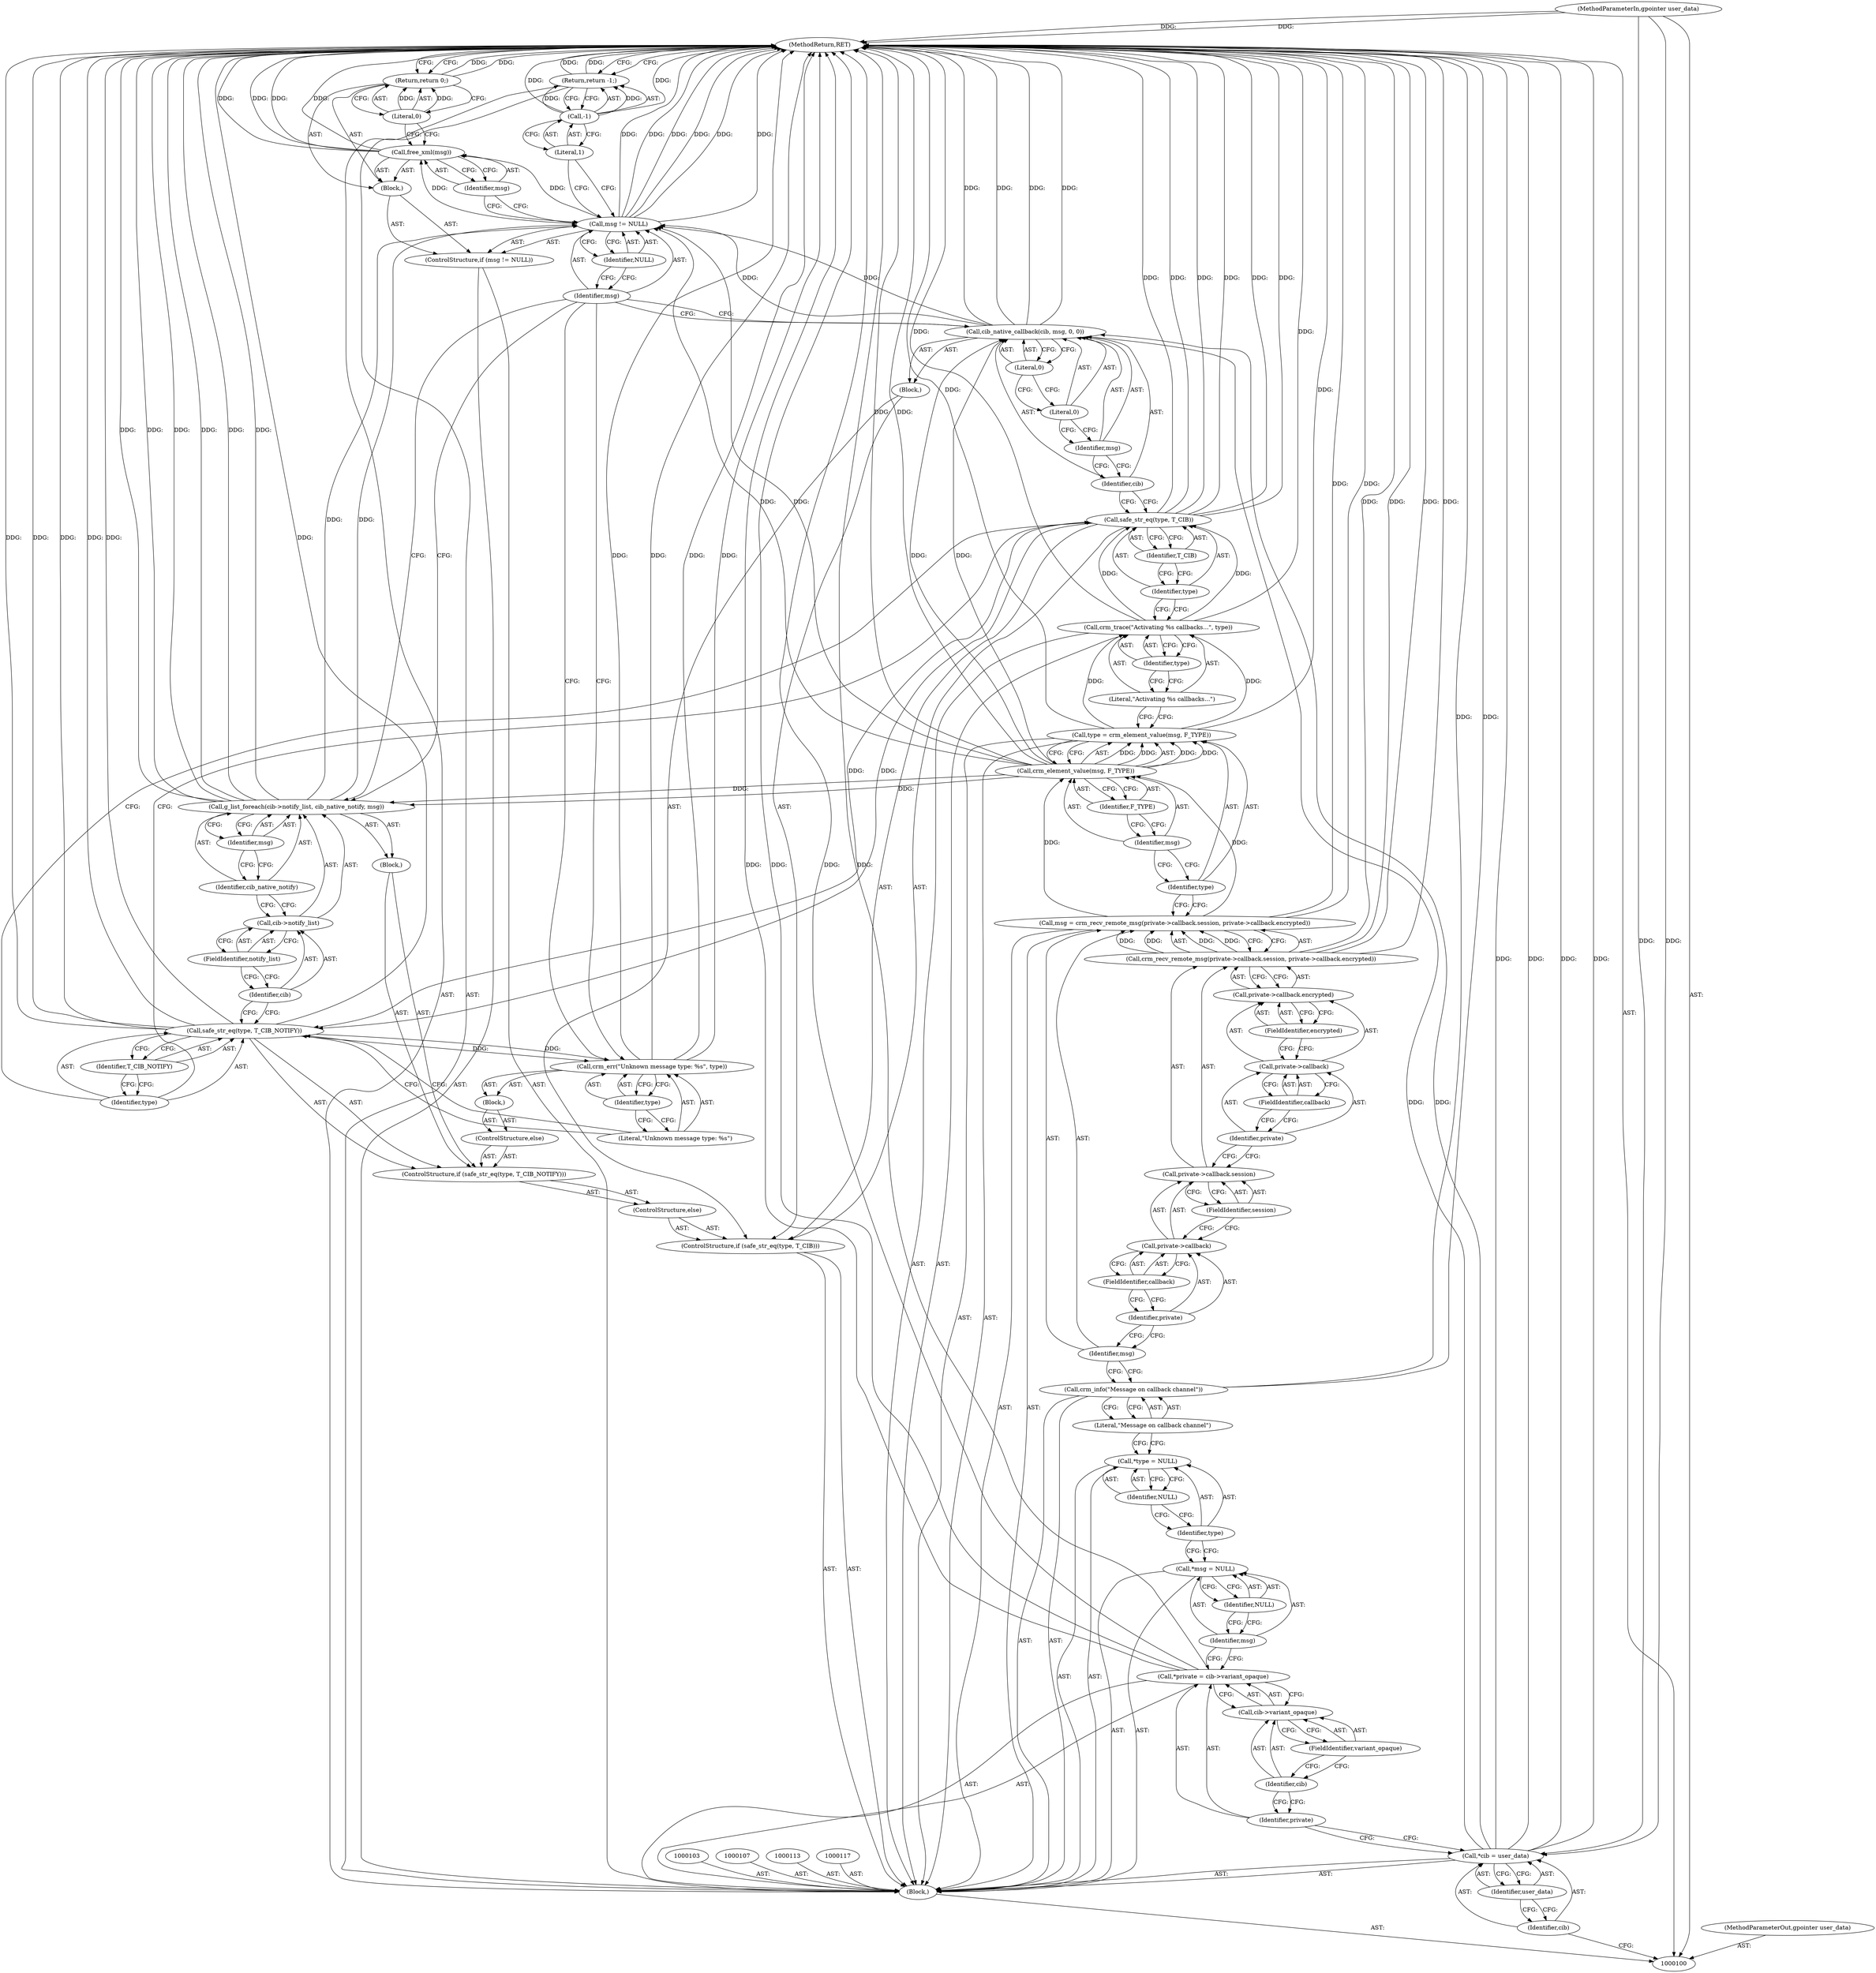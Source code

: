 digraph "1_pacemaker_564f7cc2a51dcd2f28ab12a13394f31be5aa3c93_5" {
"1000183" [label="(MethodReturn,RET)"];
"1000101" [label="(MethodParameterIn,gpointer user_data)"];
"1000264" [label="(MethodParameterOut,gpointer user_data)"];
"1000125" [label="(Call,crm_recv_remote_msg(private->callback.session, private->callback.encrypted))"];
"1000126" [label="(Call,private->callback.session)"];
"1000127" [label="(Call,private->callback)"];
"1000128" [label="(Identifier,private)"];
"1000129" [label="(FieldIdentifier,callback)"];
"1000123" [label="(Call,msg = crm_recv_remote_msg(private->callback.session, private->callback.encrypted))"];
"1000124" [label="(Identifier,msg)"];
"1000130" [label="(FieldIdentifier,session)"];
"1000131" [label="(Call,private->callback.encrypted)"];
"1000132" [label="(Call,private->callback)"];
"1000133" [label="(Identifier,private)"];
"1000134" [label="(FieldIdentifier,callback)"];
"1000135" [label="(FieldIdentifier,encrypted)"];
"1000138" [label="(Call,crm_element_value(msg, F_TYPE))"];
"1000139" [label="(Identifier,msg)"];
"1000140" [label="(Identifier,F_TYPE)"];
"1000136" [label="(Call,type = crm_element_value(msg, F_TYPE))"];
"1000137" [label="(Identifier,type)"];
"1000142" [label="(Literal,\"Activating %s callbacks...\")"];
"1000141" [label="(Call,crm_trace(\"Activating %s callbacks...\", type))"];
"1000143" [label="(Identifier,type)"];
"1000146" [label="(Identifier,type)"];
"1000147" [label="(Identifier,T_CIB)"];
"1000148" [label="(Block,)"];
"1000144" [label="(ControlStructure,if (safe_str_eq(type, T_CIB)))"];
"1000145" [label="(Call,safe_str_eq(type, T_CIB))"];
"1000150" [label="(Identifier,cib)"];
"1000151" [label="(Identifier,msg)"];
"1000152" [label="(Literal,0)"];
"1000153" [label="(Literal,0)"];
"1000149" [label="(Call,cib_native_callback(cib, msg, 0, 0))"];
"1000155" [label="(ControlStructure,if (safe_str_eq(type, T_CIB_NOTIFY)))"];
"1000156" [label="(Call,safe_str_eq(type, T_CIB_NOTIFY))"];
"1000157" [label="(Identifier,type)"];
"1000158" [label="(Identifier,T_CIB_NOTIFY)"];
"1000159" [label="(Block,)"];
"1000154" [label="(ControlStructure,else)"];
"1000161" [label="(Call,cib->notify_list)"];
"1000162" [label="(Identifier,cib)"];
"1000163" [label="(FieldIdentifier,notify_list)"];
"1000164" [label="(Identifier,cib_native_notify)"];
"1000165" [label="(Identifier,msg)"];
"1000160" [label="(Call,g_list_foreach(cib->notify_list, cib_native_notify, msg))"];
"1000102" [label="(Block,)"];
"1000167" [label="(Block,)"];
"1000166" [label="(ControlStructure,else)"];
"1000169" [label="(Literal,\"Unknown message type: %s\")"];
"1000170" [label="(Identifier,type)"];
"1000168" [label="(Call,crm_err(\"Unknown message type: %s\", type))"];
"1000174" [label="(Identifier,NULL)"];
"1000175" [label="(Block,)"];
"1000171" [label="(ControlStructure,if (msg != NULL))"];
"1000172" [label="(Call,msg != NULL)"];
"1000173" [label="(Identifier,msg)"];
"1000177" [label="(Identifier,msg)"];
"1000176" [label="(Call,free_xml(msg))"];
"1000179" [label="(Literal,0)"];
"1000178" [label="(Return,return 0;)"];
"1000181" [label="(Call,-1)"];
"1000182" [label="(Literal,1)"];
"1000180" [label="(Return,return -1;)"];
"1000104" [label="(Call,*cib = user_data)"];
"1000105" [label="(Identifier,cib)"];
"1000106" [label="(Identifier,user_data)"];
"1000108" [label="(Call,*private = cib->variant_opaque)"];
"1000109" [label="(Identifier,private)"];
"1000110" [label="(Call,cib->variant_opaque)"];
"1000111" [label="(Identifier,cib)"];
"1000112" [label="(FieldIdentifier,variant_opaque)"];
"1000114" [label="(Call,*msg = NULL)"];
"1000115" [label="(Identifier,msg)"];
"1000116" [label="(Identifier,NULL)"];
"1000118" [label="(Call,*type = NULL)"];
"1000119" [label="(Identifier,type)"];
"1000120" [label="(Identifier,NULL)"];
"1000122" [label="(Literal,\"Message on callback channel\")"];
"1000121" [label="(Call,crm_info(\"Message on callback channel\"))"];
"1000183" -> "1000100"  [label="AST: "];
"1000183" -> "1000178"  [label="CFG: "];
"1000183" -> "1000180"  [label="CFG: "];
"1000178" -> "1000183"  [label="DDG: "];
"1000172" -> "1000183"  [label="DDG: "];
"1000172" -> "1000183"  [label="DDG: "];
"1000172" -> "1000183"  [label="DDG: "];
"1000123" -> "1000183"  [label="DDG: "];
"1000156" -> "1000183"  [label="DDG: "];
"1000156" -> "1000183"  [label="DDG: "];
"1000156" -> "1000183"  [label="DDG: "];
"1000104" -> "1000183"  [label="DDG: "];
"1000104" -> "1000183"  [label="DDG: "];
"1000138" -> "1000183"  [label="DDG: "];
"1000181" -> "1000183"  [label="DDG: "];
"1000121" -> "1000183"  [label="DDG: "];
"1000145" -> "1000183"  [label="DDG: "];
"1000145" -> "1000183"  [label="DDG: "];
"1000145" -> "1000183"  [label="DDG: "];
"1000125" -> "1000183"  [label="DDG: "];
"1000125" -> "1000183"  [label="DDG: "];
"1000168" -> "1000183"  [label="DDG: "];
"1000168" -> "1000183"  [label="DDG: "];
"1000160" -> "1000183"  [label="DDG: "];
"1000160" -> "1000183"  [label="DDG: "];
"1000160" -> "1000183"  [label="DDG: "];
"1000141" -> "1000183"  [label="DDG: "];
"1000149" -> "1000183"  [label="DDG: "];
"1000149" -> "1000183"  [label="DDG: "];
"1000176" -> "1000183"  [label="DDG: "];
"1000176" -> "1000183"  [label="DDG: "];
"1000101" -> "1000183"  [label="DDG: "];
"1000108" -> "1000183"  [label="DDG: "];
"1000108" -> "1000183"  [label="DDG: "];
"1000136" -> "1000183"  [label="DDG: "];
"1000180" -> "1000183"  [label="DDG: "];
"1000101" -> "1000100"  [label="AST: "];
"1000101" -> "1000183"  [label="DDG: "];
"1000101" -> "1000104"  [label="DDG: "];
"1000264" -> "1000100"  [label="AST: "];
"1000125" -> "1000123"  [label="AST: "];
"1000125" -> "1000131"  [label="CFG: "];
"1000126" -> "1000125"  [label="AST: "];
"1000131" -> "1000125"  [label="AST: "];
"1000123" -> "1000125"  [label="CFG: "];
"1000125" -> "1000183"  [label="DDG: "];
"1000125" -> "1000183"  [label="DDG: "];
"1000125" -> "1000123"  [label="DDG: "];
"1000125" -> "1000123"  [label="DDG: "];
"1000126" -> "1000125"  [label="AST: "];
"1000126" -> "1000130"  [label="CFG: "];
"1000127" -> "1000126"  [label="AST: "];
"1000130" -> "1000126"  [label="AST: "];
"1000133" -> "1000126"  [label="CFG: "];
"1000127" -> "1000126"  [label="AST: "];
"1000127" -> "1000129"  [label="CFG: "];
"1000128" -> "1000127"  [label="AST: "];
"1000129" -> "1000127"  [label="AST: "];
"1000130" -> "1000127"  [label="CFG: "];
"1000128" -> "1000127"  [label="AST: "];
"1000128" -> "1000124"  [label="CFG: "];
"1000129" -> "1000128"  [label="CFG: "];
"1000129" -> "1000127"  [label="AST: "];
"1000129" -> "1000128"  [label="CFG: "];
"1000127" -> "1000129"  [label="CFG: "];
"1000123" -> "1000102"  [label="AST: "];
"1000123" -> "1000125"  [label="CFG: "];
"1000124" -> "1000123"  [label="AST: "];
"1000125" -> "1000123"  [label="AST: "];
"1000137" -> "1000123"  [label="CFG: "];
"1000123" -> "1000183"  [label="DDG: "];
"1000125" -> "1000123"  [label="DDG: "];
"1000125" -> "1000123"  [label="DDG: "];
"1000123" -> "1000138"  [label="DDG: "];
"1000124" -> "1000123"  [label="AST: "];
"1000124" -> "1000121"  [label="CFG: "];
"1000128" -> "1000124"  [label="CFG: "];
"1000130" -> "1000126"  [label="AST: "];
"1000130" -> "1000127"  [label="CFG: "];
"1000126" -> "1000130"  [label="CFG: "];
"1000131" -> "1000125"  [label="AST: "];
"1000131" -> "1000135"  [label="CFG: "];
"1000132" -> "1000131"  [label="AST: "];
"1000135" -> "1000131"  [label="AST: "];
"1000125" -> "1000131"  [label="CFG: "];
"1000132" -> "1000131"  [label="AST: "];
"1000132" -> "1000134"  [label="CFG: "];
"1000133" -> "1000132"  [label="AST: "];
"1000134" -> "1000132"  [label="AST: "];
"1000135" -> "1000132"  [label="CFG: "];
"1000133" -> "1000132"  [label="AST: "];
"1000133" -> "1000126"  [label="CFG: "];
"1000134" -> "1000133"  [label="CFG: "];
"1000134" -> "1000132"  [label="AST: "];
"1000134" -> "1000133"  [label="CFG: "];
"1000132" -> "1000134"  [label="CFG: "];
"1000135" -> "1000131"  [label="AST: "];
"1000135" -> "1000132"  [label="CFG: "];
"1000131" -> "1000135"  [label="CFG: "];
"1000138" -> "1000136"  [label="AST: "];
"1000138" -> "1000140"  [label="CFG: "];
"1000139" -> "1000138"  [label="AST: "];
"1000140" -> "1000138"  [label="AST: "];
"1000136" -> "1000138"  [label="CFG: "];
"1000138" -> "1000183"  [label="DDG: "];
"1000138" -> "1000136"  [label="DDG: "];
"1000138" -> "1000136"  [label="DDG: "];
"1000123" -> "1000138"  [label="DDG: "];
"1000138" -> "1000149"  [label="DDG: "];
"1000138" -> "1000160"  [label="DDG: "];
"1000138" -> "1000172"  [label="DDG: "];
"1000139" -> "1000138"  [label="AST: "];
"1000139" -> "1000137"  [label="CFG: "];
"1000140" -> "1000139"  [label="CFG: "];
"1000140" -> "1000138"  [label="AST: "];
"1000140" -> "1000139"  [label="CFG: "];
"1000138" -> "1000140"  [label="CFG: "];
"1000136" -> "1000102"  [label="AST: "];
"1000136" -> "1000138"  [label="CFG: "];
"1000137" -> "1000136"  [label="AST: "];
"1000138" -> "1000136"  [label="AST: "];
"1000142" -> "1000136"  [label="CFG: "];
"1000136" -> "1000183"  [label="DDG: "];
"1000138" -> "1000136"  [label="DDG: "];
"1000138" -> "1000136"  [label="DDG: "];
"1000136" -> "1000141"  [label="DDG: "];
"1000137" -> "1000136"  [label="AST: "];
"1000137" -> "1000123"  [label="CFG: "];
"1000139" -> "1000137"  [label="CFG: "];
"1000142" -> "1000141"  [label="AST: "];
"1000142" -> "1000136"  [label="CFG: "];
"1000143" -> "1000142"  [label="CFG: "];
"1000141" -> "1000102"  [label="AST: "];
"1000141" -> "1000143"  [label="CFG: "];
"1000142" -> "1000141"  [label="AST: "];
"1000143" -> "1000141"  [label="AST: "];
"1000146" -> "1000141"  [label="CFG: "];
"1000141" -> "1000183"  [label="DDG: "];
"1000136" -> "1000141"  [label="DDG: "];
"1000141" -> "1000145"  [label="DDG: "];
"1000143" -> "1000141"  [label="AST: "];
"1000143" -> "1000142"  [label="CFG: "];
"1000141" -> "1000143"  [label="CFG: "];
"1000146" -> "1000145"  [label="AST: "];
"1000146" -> "1000141"  [label="CFG: "];
"1000147" -> "1000146"  [label="CFG: "];
"1000147" -> "1000145"  [label="AST: "];
"1000147" -> "1000146"  [label="CFG: "];
"1000145" -> "1000147"  [label="CFG: "];
"1000148" -> "1000144"  [label="AST: "];
"1000149" -> "1000148"  [label="AST: "];
"1000144" -> "1000102"  [label="AST: "];
"1000145" -> "1000144"  [label="AST: "];
"1000148" -> "1000144"  [label="AST: "];
"1000154" -> "1000144"  [label="AST: "];
"1000145" -> "1000144"  [label="AST: "];
"1000145" -> "1000147"  [label="CFG: "];
"1000146" -> "1000145"  [label="AST: "];
"1000147" -> "1000145"  [label="AST: "];
"1000150" -> "1000145"  [label="CFG: "];
"1000157" -> "1000145"  [label="CFG: "];
"1000145" -> "1000183"  [label="DDG: "];
"1000145" -> "1000183"  [label="DDG: "];
"1000145" -> "1000183"  [label="DDG: "];
"1000141" -> "1000145"  [label="DDG: "];
"1000145" -> "1000156"  [label="DDG: "];
"1000150" -> "1000149"  [label="AST: "];
"1000150" -> "1000145"  [label="CFG: "];
"1000151" -> "1000150"  [label="CFG: "];
"1000151" -> "1000149"  [label="AST: "];
"1000151" -> "1000150"  [label="CFG: "];
"1000152" -> "1000151"  [label="CFG: "];
"1000152" -> "1000149"  [label="AST: "];
"1000152" -> "1000151"  [label="CFG: "];
"1000153" -> "1000152"  [label="CFG: "];
"1000153" -> "1000149"  [label="AST: "];
"1000153" -> "1000152"  [label="CFG: "];
"1000149" -> "1000153"  [label="CFG: "];
"1000149" -> "1000148"  [label="AST: "];
"1000149" -> "1000153"  [label="CFG: "];
"1000150" -> "1000149"  [label="AST: "];
"1000151" -> "1000149"  [label="AST: "];
"1000152" -> "1000149"  [label="AST: "];
"1000153" -> "1000149"  [label="AST: "];
"1000173" -> "1000149"  [label="CFG: "];
"1000149" -> "1000183"  [label="DDG: "];
"1000149" -> "1000183"  [label="DDG: "];
"1000104" -> "1000149"  [label="DDG: "];
"1000138" -> "1000149"  [label="DDG: "];
"1000149" -> "1000172"  [label="DDG: "];
"1000155" -> "1000154"  [label="AST: "];
"1000156" -> "1000155"  [label="AST: "];
"1000159" -> "1000155"  [label="AST: "];
"1000166" -> "1000155"  [label="AST: "];
"1000156" -> "1000155"  [label="AST: "];
"1000156" -> "1000158"  [label="CFG: "];
"1000157" -> "1000156"  [label="AST: "];
"1000158" -> "1000156"  [label="AST: "];
"1000162" -> "1000156"  [label="CFG: "];
"1000169" -> "1000156"  [label="CFG: "];
"1000156" -> "1000183"  [label="DDG: "];
"1000156" -> "1000183"  [label="DDG: "];
"1000156" -> "1000183"  [label="DDG: "];
"1000145" -> "1000156"  [label="DDG: "];
"1000156" -> "1000168"  [label="DDG: "];
"1000157" -> "1000156"  [label="AST: "];
"1000157" -> "1000145"  [label="CFG: "];
"1000158" -> "1000157"  [label="CFG: "];
"1000158" -> "1000156"  [label="AST: "];
"1000158" -> "1000157"  [label="CFG: "];
"1000156" -> "1000158"  [label="CFG: "];
"1000159" -> "1000155"  [label="AST: "];
"1000160" -> "1000159"  [label="AST: "];
"1000154" -> "1000144"  [label="AST: "];
"1000155" -> "1000154"  [label="AST: "];
"1000161" -> "1000160"  [label="AST: "];
"1000161" -> "1000163"  [label="CFG: "];
"1000162" -> "1000161"  [label="AST: "];
"1000163" -> "1000161"  [label="AST: "];
"1000164" -> "1000161"  [label="CFG: "];
"1000162" -> "1000161"  [label="AST: "];
"1000162" -> "1000156"  [label="CFG: "];
"1000163" -> "1000162"  [label="CFG: "];
"1000163" -> "1000161"  [label="AST: "];
"1000163" -> "1000162"  [label="CFG: "];
"1000161" -> "1000163"  [label="CFG: "];
"1000164" -> "1000160"  [label="AST: "];
"1000164" -> "1000161"  [label="CFG: "];
"1000165" -> "1000164"  [label="CFG: "];
"1000165" -> "1000160"  [label="AST: "];
"1000165" -> "1000164"  [label="CFG: "];
"1000160" -> "1000165"  [label="CFG: "];
"1000160" -> "1000159"  [label="AST: "];
"1000160" -> "1000165"  [label="CFG: "];
"1000161" -> "1000160"  [label="AST: "];
"1000164" -> "1000160"  [label="AST: "];
"1000165" -> "1000160"  [label="AST: "];
"1000173" -> "1000160"  [label="CFG: "];
"1000160" -> "1000183"  [label="DDG: "];
"1000160" -> "1000183"  [label="DDG: "];
"1000160" -> "1000183"  [label="DDG: "];
"1000138" -> "1000160"  [label="DDG: "];
"1000160" -> "1000172"  [label="DDG: "];
"1000102" -> "1000100"  [label="AST: "];
"1000103" -> "1000102"  [label="AST: "];
"1000104" -> "1000102"  [label="AST: "];
"1000107" -> "1000102"  [label="AST: "];
"1000108" -> "1000102"  [label="AST: "];
"1000113" -> "1000102"  [label="AST: "];
"1000114" -> "1000102"  [label="AST: "];
"1000117" -> "1000102"  [label="AST: "];
"1000118" -> "1000102"  [label="AST: "];
"1000121" -> "1000102"  [label="AST: "];
"1000123" -> "1000102"  [label="AST: "];
"1000136" -> "1000102"  [label="AST: "];
"1000141" -> "1000102"  [label="AST: "];
"1000144" -> "1000102"  [label="AST: "];
"1000171" -> "1000102"  [label="AST: "];
"1000180" -> "1000102"  [label="AST: "];
"1000167" -> "1000166"  [label="AST: "];
"1000168" -> "1000167"  [label="AST: "];
"1000166" -> "1000155"  [label="AST: "];
"1000167" -> "1000166"  [label="AST: "];
"1000169" -> "1000168"  [label="AST: "];
"1000169" -> "1000156"  [label="CFG: "];
"1000170" -> "1000169"  [label="CFG: "];
"1000170" -> "1000168"  [label="AST: "];
"1000170" -> "1000169"  [label="CFG: "];
"1000168" -> "1000170"  [label="CFG: "];
"1000168" -> "1000167"  [label="AST: "];
"1000168" -> "1000170"  [label="CFG: "];
"1000169" -> "1000168"  [label="AST: "];
"1000170" -> "1000168"  [label="AST: "];
"1000173" -> "1000168"  [label="CFG: "];
"1000168" -> "1000183"  [label="DDG: "];
"1000168" -> "1000183"  [label="DDG: "];
"1000156" -> "1000168"  [label="DDG: "];
"1000174" -> "1000172"  [label="AST: "];
"1000174" -> "1000173"  [label="CFG: "];
"1000172" -> "1000174"  [label="CFG: "];
"1000175" -> "1000171"  [label="AST: "];
"1000176" -> "1000175"  [label="AST: "];
"1000178" -> "1000175"  [label="AST: "];
"1000171" -> "1000102"  [label="AST: "];
"1000172" -> "1000171"  [label="AST: "];
"1000175" -> "1000171"  [label="AST: "];
"1000172" -> "1000171"  [label="AST: "];
"1000172" -> "1000174"  [label="CFG: "];
"1000173" -> "1000172"  [label="AST: "];
"1000174" -> "1000172"  [label="AST: "];
"1000177" -> "1000172"  [label="CFG: "];
"1000182" -> "1000172"  [label="CFG: "];
"1000172" -> "1000183"  [label="DDG: "];
"1000172" -> "1000183"  [label="DDG: "];
"1000172" -> "1000183"  [label="DDG: "];
"1000149" -> "1000172"  [label="DDG: "];
"1000138" -> "1000172"  [label="DDG: "];
"1000160" -> "1000172"  [label="DDG: "];
"1000172" -> "1000176"  [label="DDG: "];
"1000173" -> "1000172"  [label="AST: "];
"1000173" -> "1000149"  [label="CFG: "];
"1000173" -> "1000160"  [label="CFG: "];
"1000173" -> "1000168"  [label="CFG: "];
"1000174" -> "1000173"  [label="CFG: "];
"1000177" -> "1000176"  [label="AST: "];
"1000177" -> "1000172"  [label="CFG: "];
"1000176" -> "1000177"  [label="CFG: "];
"1000176" -> "1000175"  [label="AST: "];
"1000176" -> "1000177"  [label="CFG: "];
"1000177" -> "1000176"  [label="AST: "];
"1000179" -> "1000176"  [label="CFG: "];
"1000176" -> "1000183"  [label="DDG: "];
"1000176" -> "1000183"  [label="DDG: "];
"1000172" -> "1000176"  [label="DDG: "];
"1000179" -> "1000178"  [label="AST: "];
"1000179" -> "1000176"  [label="CFG: "];
"1000178" -> "1000179"  [label="CFG: "];
"1000179" -> "1000178"  [label="DDG: "];
"1000178" -> "1000175"  [label="AST: "];
"1000178" -> "1000179"  [label="CFG: "];
"1000179" -> "1000178"  [label="AST: "];
"1000183" -> "1000178"  [label="CFG: "];
"1000178" -> "1000183"  [label="DDG: "];
"1000179" -> "1000178"  [label="DDG: "];
"1000181" -> "1000180"  [label="AST: "];
"1000181" -> "1000182"  [label="CFG: "];
"1000182" -> "1000181"  [label="AST: "];
"1000180" -> "1000181"  [label="CFG: "];
"1000181" -> "1000183"  [label="DDG: "];
"1000181" -> "1000180"  [label="DDG: "];
"1000182" -> "1000181"  [label="AST: "];
"1000182" -> "1000172"  [label="CFG: "];
"1000181" -> "1000182"  [label="CFG: "];
"1000180" -> "1000102"  [label="AST: "];
"1000180" -> "1000181"  [label="CFG: "];
"1000181" -> "1000180"  [label="AST: "];
"1000183" -> "1000180"  [label="CFG: "];
"1000180" -> "1000183"  [label="DDG: "];
"1000181" -> "1000180"  [label="DDG: "];
"1000104" -> "1000102"  [label="AST: "];
"1000104" -> "1000106"  [label="CFG: "];
"1000105" -> "1000104"  [label="AST: "];
"1000106" -> "1000104"  [label="AST: "];
"1000109" -> "1000104"  [label="CFG: "];
"1000104" -> "1000183"  [label="DDG: "];
"1000104" -> "1000183"  [label="DDG: "];
"1000101" -> "1000104"  [label="DDG: "];
"1000104" -> "1000149"  [label="DDG: "];
"1000105" -> "1000104"  [label="AST: "];
"1000105" -> "1000100"  [label="CFG: "];
"1000106" -> "1000105"  [label="CFG: "];
"1000106" -> "1000104"  [label="AST: "];
"1000106" -> "1000105"  [label="CFG: "];
"1000104" -> "1000106"  [label="CFG: "];
"1000108" -> "1000102"  [label="AST: "];
"1000108" -> "1000110"  [label="CFG: "];
"1000109" -> "1000108"  [label="AST: "];
"1000110" -> "1000108"  [label="AST: "];
"1000115" -> "1000108"  [label="CFG: "];
"1000108" -> "1000183"  [label="DDG: "];
"1000108" -> "1000183"  [label="DDG: "];
"1000109" -> "1000108"  [label="AST: "];
"1000109" -> "1000104"  [label="CFG: "];
"1000111" -> "1000109"  [label="CFG: "];
"1000110" -> "1000108"  [label="AST: "];
"1000110" -> "1000112"  [label="CFG: "];
"1000111" -> "1000110"  [label="AST: "];
"1000112" -> "1000110"  [label="AST: "];
"1000108" -> "1000110"  [label="CFG: "];
"1000111" -> "1000110"  [label="AST: "];
"1000111" -> "1000109"  [label="CFG: "];
"1000112" -> "1000111"  [label="CFG: "];
"1000112" -> "1000110"  [label="AST: "];
"1000112" -> "1000111"  [label="CFG: "];
"1000110" -> "1000112"  [label="CFG: "];
"1000114" -> "1000102"  [label="AST: "];
"1000114" -> "1000116"  [label="CFG: "];
"1000115" -> "1000114"  [label="AST: "];
"1000116" -> "1000114"  [label="AST: "];
"1000119" -> "1000114"  [label="CFG: "];
"1000115" -> "1000114"  [label="AST: "];
"1000115" -> "1000108"  [label="CFG: "];
"1000116" -> "1000115"  [label="CFG: "];
"1000116" -> "1000114"  [label="AST: "];
"1000116" -> "1000115"  [label="CFG: "];
"1000114" -> "1000116"  [label="CFG: "];
"1000118" -> "1000102"  [label="AST: "];
"1000118" -> "1000120"  [label="CFG: "];
"1000119" -> "1000118"  [label="AST: "];
"1000120" -> "1000118"  [label="AST: "];
"1000122" -> "1000118"  [label="CFG: "];
"1000119" -> "1000118"  [label="AST: "];
"1000119" -> "1000114"  [label="CFG: "];
"1000120" -> "1000119"  [label="CFG: "];
"1000120" -> "1000118"  [label="AST: "];
"1000120" -> "1000119"  [label="CFG: "];
"1000118" -> "1000120"  [label="CFG: "];
"1000122" -> "1000121"  [label="AST: "];
"1000122" -> "1000118"  [label="CFG: "];
"1000121" -> "1000122"  [label="CFG: "];
"1000121" -> "1000102"  [label="AST: "];
"1000121" -> "1000122"  [label="CFG: "];
"1000122" -> "1000121"  [label="AST: "];
"1000124" -> "1000121"  [label="CFG: "];
"1000121" -> "1000183"  [label="DDG: "];
}
